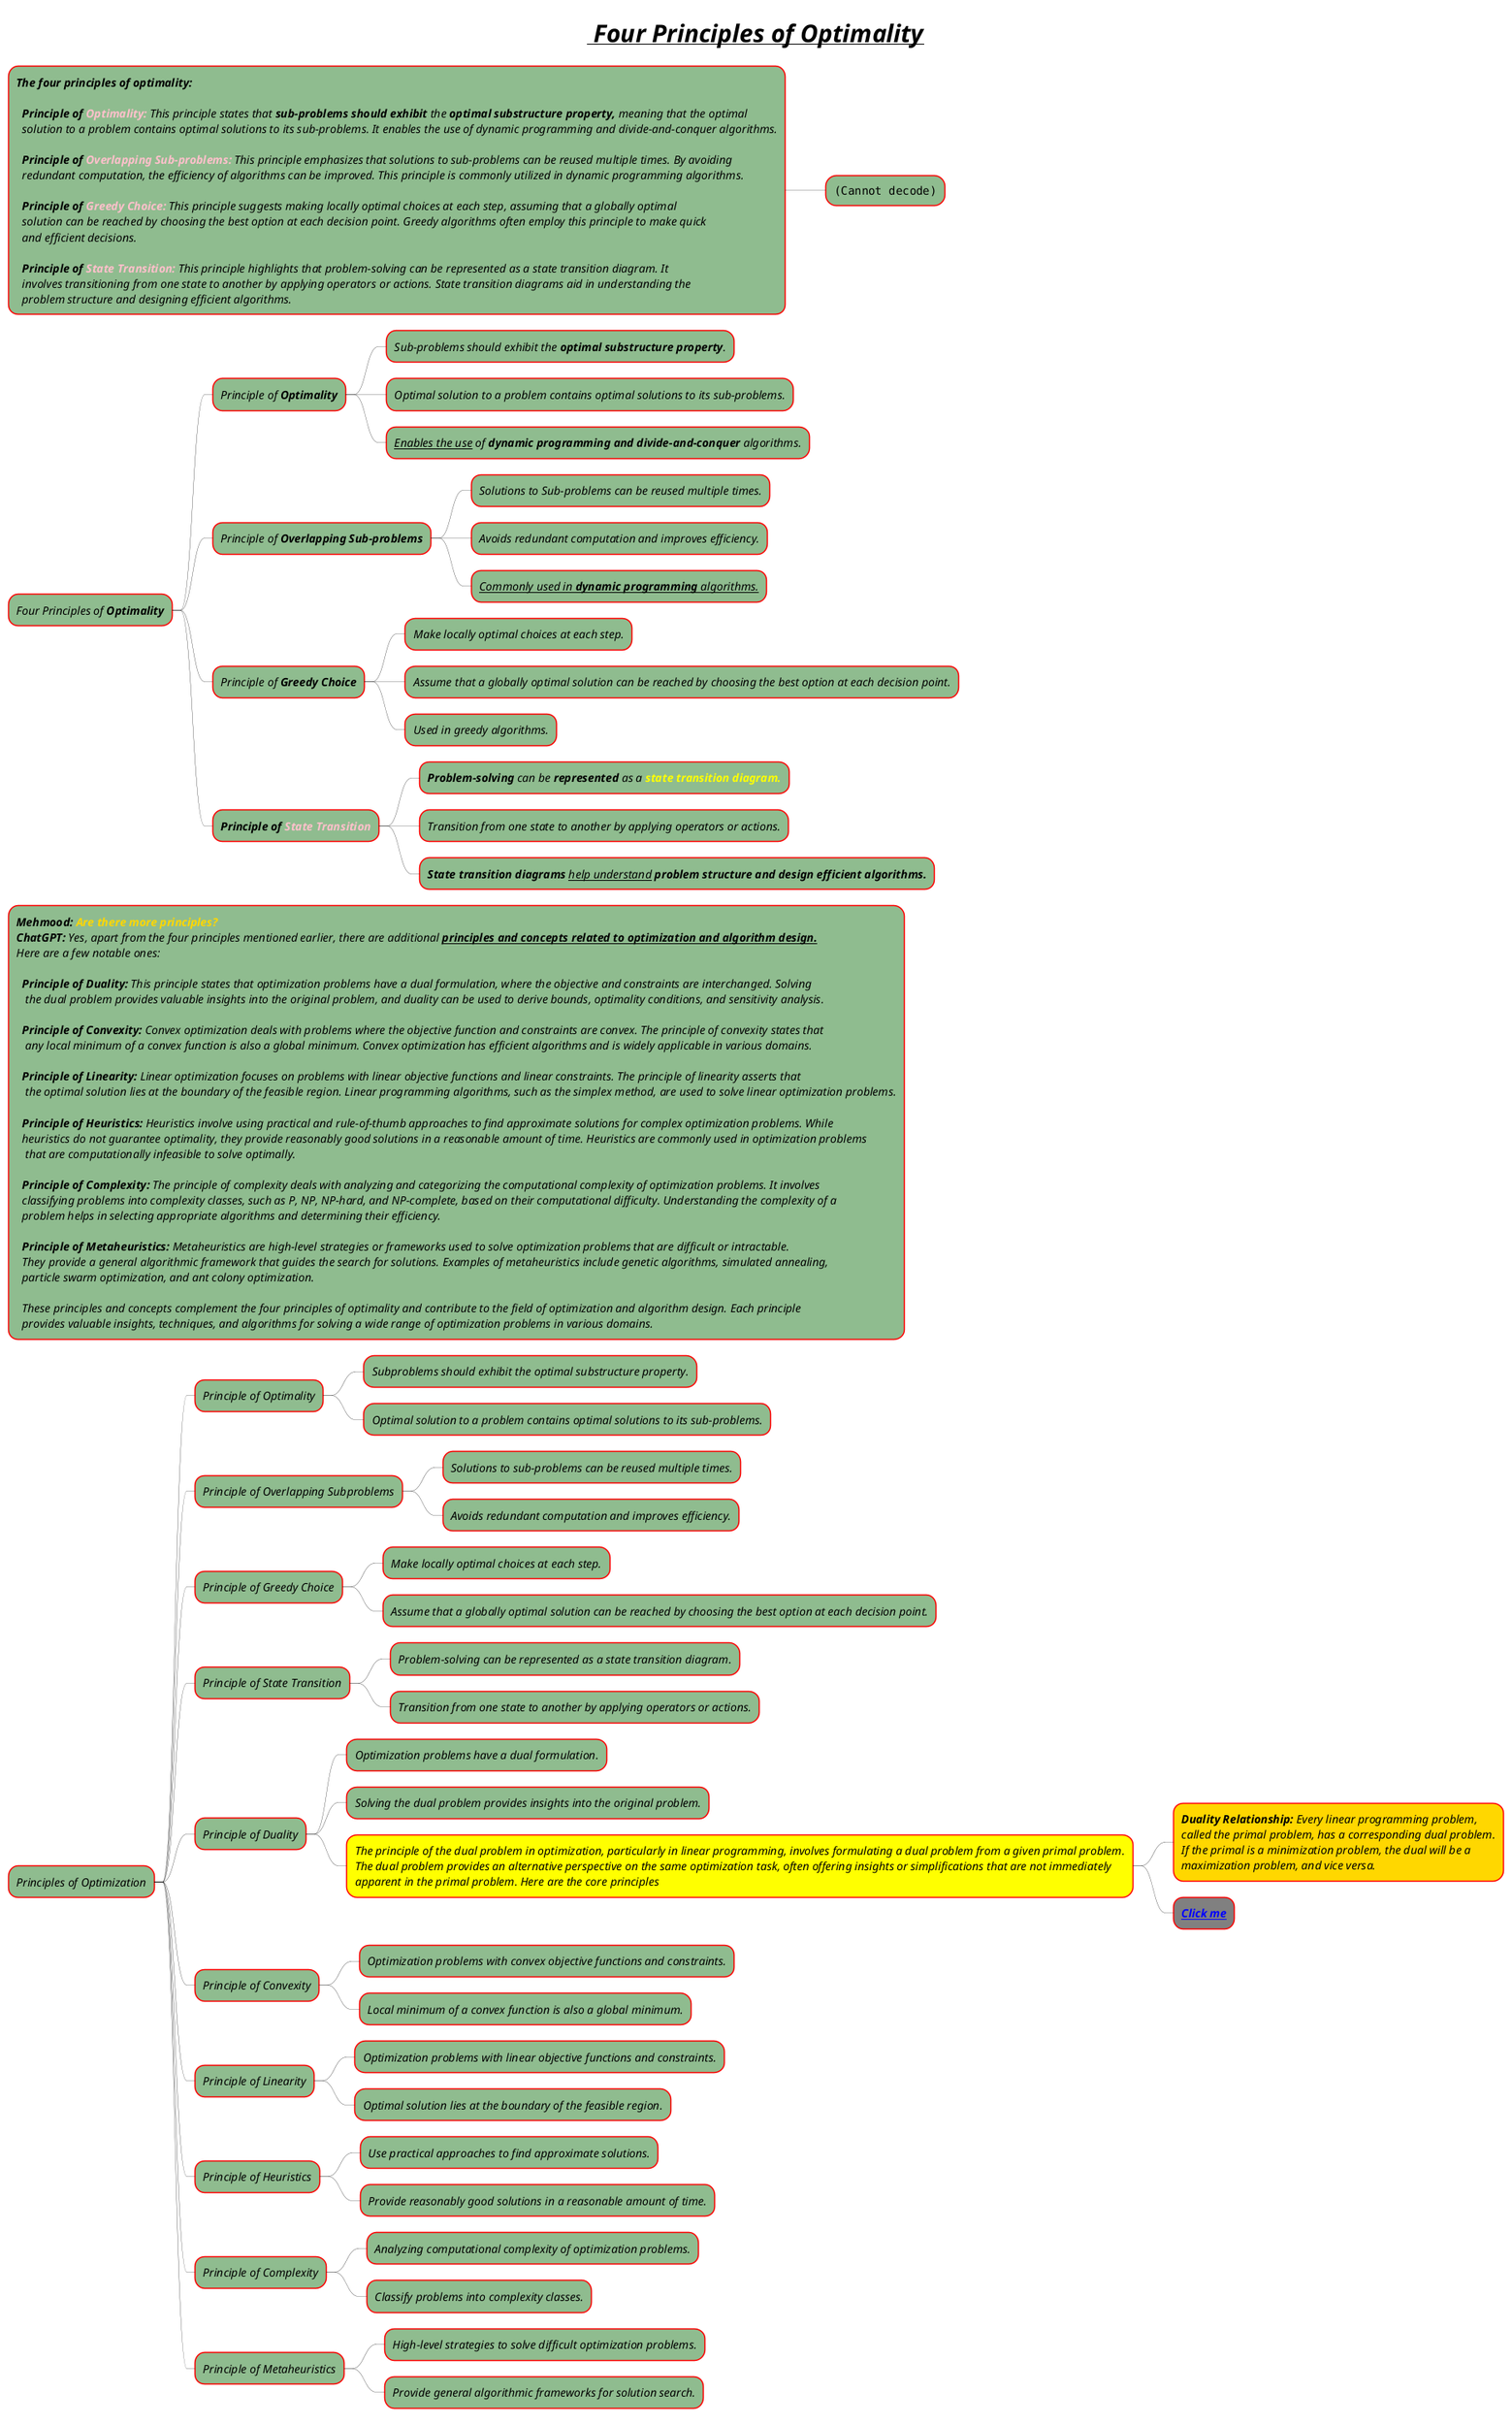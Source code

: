 @startmindmap

skinparam node {
  BackgroundColor DarkSeaGreen
  BorderColor red
  FontStyle italic
'  italic, bold
}

skinparam arrow {
  Color black
  Thickness 0.3
}

title =<b><i><u> Four Principles of Optimality

*:<b>The four principles of optimality:

  **Principle of** <color #pink>**Optimality:**</color> This principle states that **sub-problems should exhibit** the **optimal substructure property,** meaning that the optimal
  solution to a problem contains optimal solutions to its sub-problems. It enables the use of dynamic programming and divide-and-conquer algorithms.

  **Principle of** <color #pink>**Overlapping Sub-problems:**</color> This principle emphasizes that solutions to sub-problems can be reused multiple times. By avoiding
  redundant computation, the efficiency of algorithms can be improved. This principle is commonly utilized in dynamic programming algorithms.

  **Principle of** <color #pink>**Greedy Choice:**</color> This principle suggests making locally optimal choices at each step, assuming that a globally optimal
  solution can be reached by choosing the best option at each decision point. Greedy algorithms often employ this principle to make quick
  and efficient decisions.

  **Principle of** <color #pink>**State Transition:**</color> This principle highlights that problem-solving can be represented as a state transition diagram. It
  involves transitioning from one state to another by applying operators or actions. State transition diagrams aid in understanding the
  problem structure and designing efficient algorithms.;
** <img:img_36.png{scale=.6}>
* Four Principles of **Optimality**
** Principle of **Optimality**
*** Sub-problems should exhibit the **optimal substructure property**.
*** Optimal solution to a problem contains optimal solutions to its sub-problems.
*** __Enables the use__ of **dynamic programming and divide-and-conquer** algorithms.

** Principle of **Overlapping Sub-problems**
*** Solutions to Sub-problems can be reused multiple times.
*** Avoids redundant computation and improves efficiency.
*** __Commonly used in **dynamic programming** algorithms.__

** Principle of **Greedy Choice**
*** Make locally optimal choices at each step.
*** Assume that a globally optimal solution can be reached by choosing the best option at each decision point.
*** Used in greedy algorithms.

** **Principle of **<color #pink>**State Transition**</color>
*** **Problem-solving** can be **represented** as a <color #yellow>**state transition diagram.**</color>
*** Transition from one state to another by applying operators or actions.
*** **State transition diagrams** __help understand__ **problem structure and design efficient algorithms.**

*:**Mehmood:** <color #gold>**Are there more principles?**</color>
**ChatGPT:** Yes, apart from the four principles mentioned earlier, there are additional **__principles and concepts related to optimization and algorithm design.__**
Here are a few notable ones:

  **Principle of Duality:** This principle states that optimization problems have a dual formulation, where the objective and constraints are interchanged. Solving
   the dual problem provides valuable insights into the original problem, and duality can be used to derive bounds, optimality conditions, and sensitivity analysis.

  **Principle of Convexity:** Convex optimization deals with problems where the objective function and constraints are convex. The principle of convexity states that
   any local minimum of a convex function is also a global minimum. Convex optimization has efficient algorithms and is widely applicable in various domains.

  **Principle of Linearity:** Linear optimization focuses on problems with linear objective functions and linear constraints. The principle of linearity asserts that
   the optimal solution lies at the boundary of the feasible region. Linear programming algorithms, such as the simplex method, are used to solve linear optimization problems.

  **Principle of Heuristics:** Heuristics involve using practical and rule-of-thumb approaches to find approximate solutions for complex optimization problems. While
  heuristics do not guarantee optimality, they provide reasonably good solutions in a reasonable amount of time. Heuristics are commonly used in optimization problems
   that are computationally infeasible to solve optimally.

  **Principle of Complexity:** The principle of complexity deals with analyzing and categorizing the computational complexity of optimization problems. It involves
  classifying problems into complexity classes, such as P, NP, NP-hard, and NP-complete, based on their computational difficulty. Understanding the complexity of a
  problem helps in selecting appropriate algorithms and determining their efficiency.

  **Principle of Metaheuristics:** Metaheuristics are high-level strategies or frameworks used to solve optimization problems that are difficult or intractable.
  They provide a general algorithmic framework that guides the search for solutions. Examples of metaheuristics include genetic algorithms, simulated annealing,
  particle swarm optimization, and ant colony optimization.

  These principles and concepts complement the four principles of optimality and contribute to the field of optimization and algorithm design. Each principle
  provides valuable insights, techniques, and algorithms for solving a wide range of optimization problems in various domains.;

* Principles of Optimization

** Principle of Optimality
*** Subproblems should exhibit the optimal substructure property.
*** Optimal solution to a problem contains optimal solutions to its sub-problems.

** Principle of Overlapping Subproblems
*** Solutions to sub-problems can be reused multiple times.
*** Avoids redundant computation and improves efficiency.

** Principle of Greedy Choice
*** Make locally optimal choices at each step.
*** Assume that a globally optimal solution can be reached by choosing the best option at each decision point.

** Principle of State Transition
*** Problem-solving can be represented as a state transition diagram.
*** Transition from one state to another by applying operators or actions.

** Principle of Duality
*** Optimization problems have a dual formulation.
*** Solving the dual problem provides insights into the original problem.
***[#yellow]:The principle of the dual problem in optimization, particularly in linear programming, involves formulating a dual problem from a given primal problem.
The dual problem provides an alternative perspective on the same optimization task, often offering insights or simplifications that are not immediately
apparent in the primal problem. Here are the core principles;
****[#gold]:**Duality Relationship:** Every linear programming problem,
called the primal problem, has a corresponding dual problem.
If the primal is a minimization problem, the dual will be a
maximization problem, and vice versa.;

****[#grey] <b>[[docs/books/1-books-backlog/data-structure-and-algorithm/images/img_51.png Click me]]

** Principle of Convexity
*** Optimization problems with convex objective functions and constraints.
*** Local minimum of a convex function is also a global minimum.

** Principle of Linearity
*** Optimization problems with linear objective functions and constraints.
*** Optimal solution lies at the boundary of the feasible region.

** Principle of Heuristics
*** Use practical approaches to find approximate solutions.
*** Provide reasonably good solutions in a reasonable amount of time.

** Principle of Complexity
*** Analyzing computational complexity of optimization problems.
*** Classify problems into complexity classes.

** Principle of Metaheuristics
*** High-level strategies to solve difficult optimization problems.
*** Provide general algorithmic frameworks for solution search.


@endmindmap
